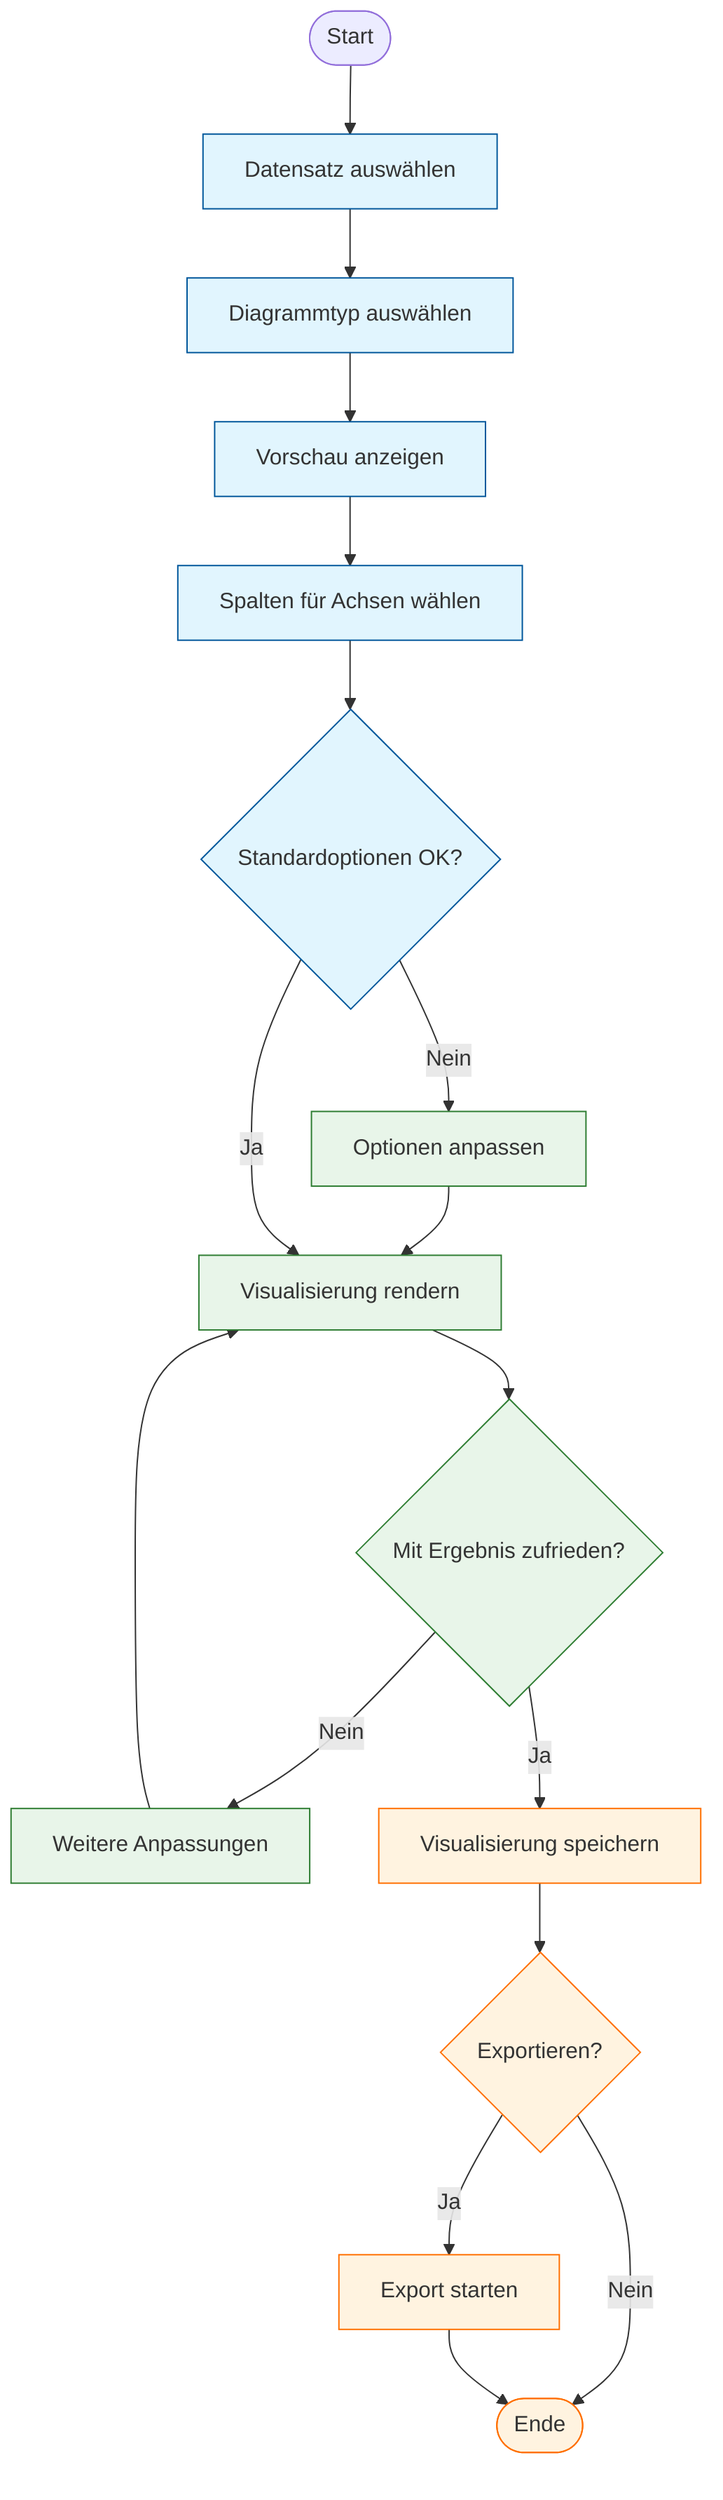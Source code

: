 flowchart TB
    %% Vorbereitung
    Start([Start]) --> A[Datensatz auswählen]
    A --> B[Diagrammtyp auswählen]
    B --> C[Vorschau anzeigen]
    C --> D[Spalten für Achsen wählen]
    D --> E{Standardoptionen OK?}
    
    %% Kompakte Anpassungsprozesse
   F[Optionen anpassen] --> G[Visualisierung rendern]
   J[Weitere Anpassungen] --> G
   G --> H{Mit Ergebnis zufrieden?}
   H -->|Nein| J
 
    %% Hauptflussverbindungen
    E -->|Nein| F
    E -->|Ja| G
    H -->|Ja| I[Visualisierung speichern]
    
    %% Export-Entscheidung
    I --> K{Exportieren?}
    K -->|Ja| L[Export starten]
    K -->|Nein| Ende([Ende])
    L --> Ende
    
    %% Visuelle Hinweise zur Gruppierung
    classDef vorbereitung fill:#e1f5fe,stroke:#01579b
    classDef anpassung fill:#e8f5e9,stroke:#2e7d32
    classDef abschluss fill:#fff3e0,stroke:#ff6f00
    
    class A,B,C,D,E vorbereitung
    class F,G,H,J anpassung
    class I,K,L,Ende abschluss